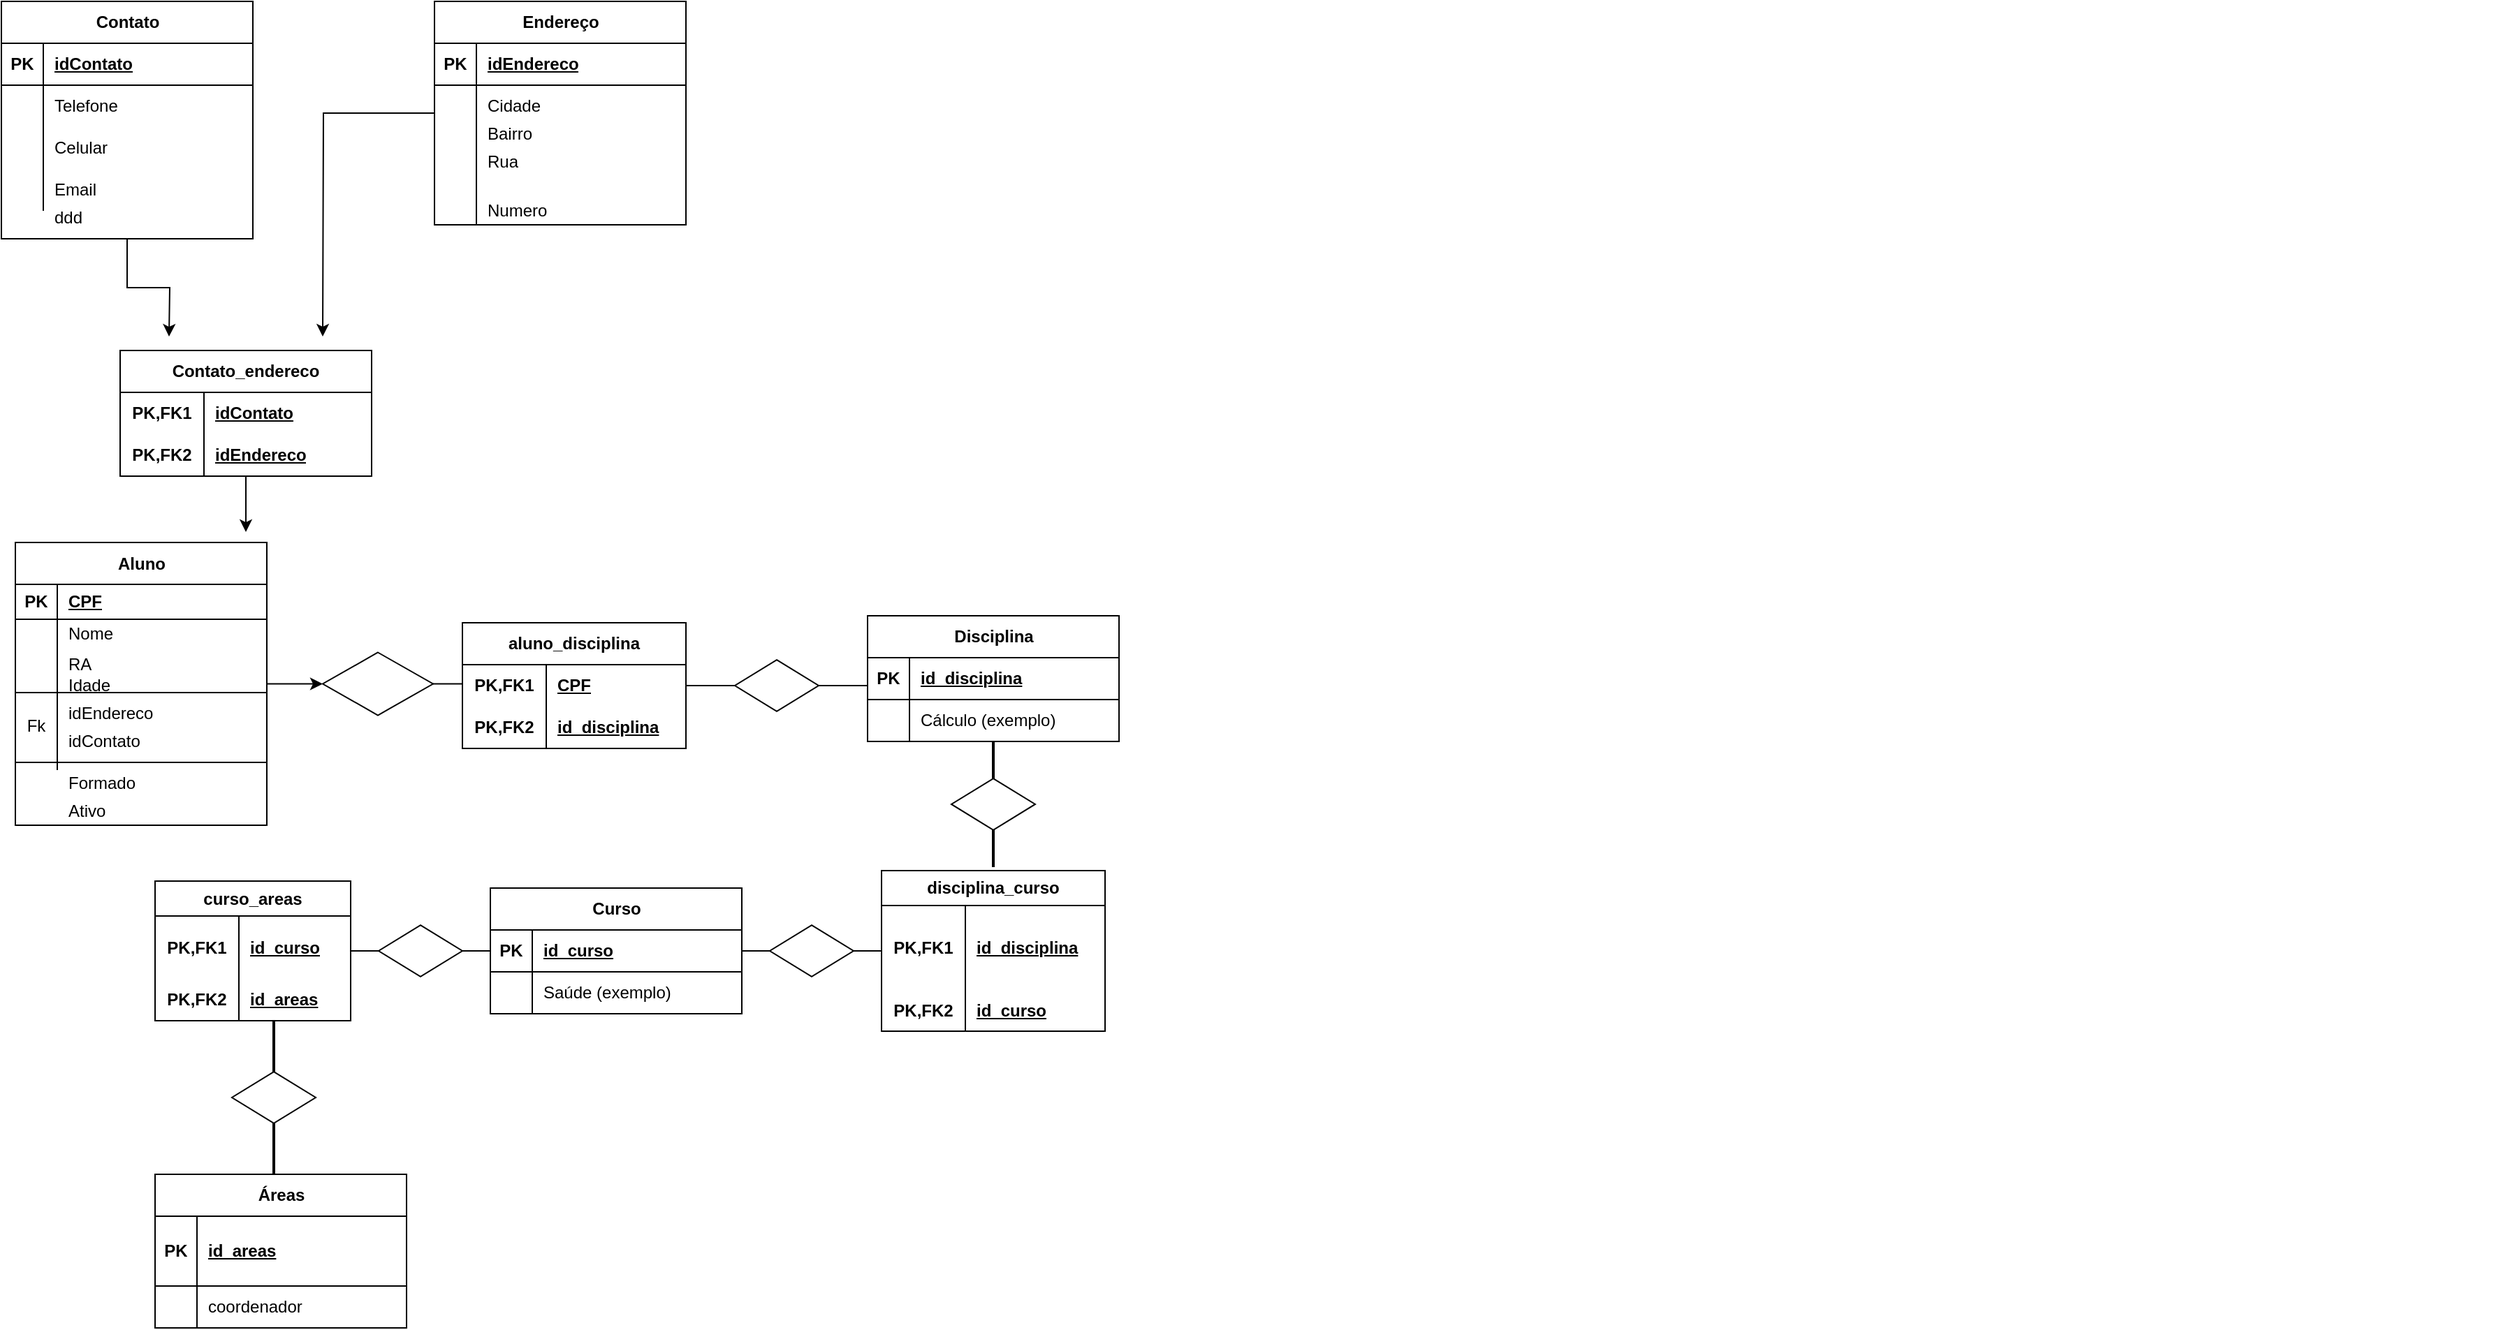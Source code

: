 <mxfile version="24.3.1" type="device">
  <diagram name="Página-1" id="4rAAkiVH3XVeIBSL3NgB">
    <mxGraphModel dx="4301" dy="1487" grid="1" gridSize="10" guides="1" tooltips="1" connect="1" arrows="1" fold="1" page="1" pageScale="1" pageWidth="827" pageHeight="1169" math="0" shadow="0">
      <root>
        <mxCell id="0" />
        <mxCell id="1" parent="0" />
        <mxCell id="Hw4sSp2jooW1pBZRXxOS-52" style="edgeStyle=orthogonalEdgeStyle;rounded=0;orthogonalLoop=1;jettySize=auto;html=1;exitX=1;exitY=0.75;exitDx=0;exitDy=0;" parent="1" source="XYd2Nea-jD4kpON2KIHt-5" edge="1">
          <mxGeometry relative="1" as="geometry">
            <mxPoint x="-1436.897" y="609.205" as="targetPoint" />
          </mxGeometry>
        </mxCell>
        <mxCell id="Hw4sSp2jooW1pBZRXxOS-54" style="edgeStyle=orthogonalEdgeStyle;rounded=0;orthogonalLoop=1;jettySize=auto;html=1;entryX=0;entryY=0.5;entryDx=0;entryDy=0;" parent="1" source="XYd2Nea-jD4kpON2KIHt-5" target="Hw4sSp2jooW1pBZRXxOS-51" edge="1">
          <mxGeometry relative="1" as="geometry" />
        </mxCell>
        <mxCell id="XYd2Nea-jD4kpON2KIHt-5" value="Aluno" style="shape=table;startSize=30;container=1;collapsible=1;childLayout=tableLayout;fixedRows=1;rowLines=0;fontStyle=1;align=center;resizeLast=1;html=1;" parent="1" vertex="1">
          <mxGeometry x="-1617" y="457.5" width="180" height="202.5" as="geometry" />
        </mxCell>
        <mxCell id="XYd2Nea-jD4kpON2KIHt-6" value="" style="shape=tableRow;horizontal=0;startSize=0;swimlaneHead=0;swimlaneBody=0;fillColor=none;collapsible=0;dropTarget=0;points=[[0,0.5],[1,0.5]];portConstraint=eastwest;top=0;left=0;right=0;bottom=1;" parent="XYd2Nea-jD4kpON2KIHt-5" vertex="1">
          <mxGeometry y="30" width="180" height="25" as="geometry" />
        </mxCell>
        <mxCell id="XYd2Nea-jD4kpON2KIHt-7" value="PK" style="shape=partialRectangle;connectable=0;fillColor=none;top=0;left=0;bottom=0;right=0;fontStyle=1;overflow=hidden;whiteSpace=wrap;html=1;" parent="XYd2Nea-jD4kpON2KIHt-6" vertex="1">
          <mxGeometry width="30" height="25" as="geometry">
            <mxRectangle width="30" height="25" as="alternateBounds" />
          </mxGeometry>
        </mxCell>
        <mxCell id="XYd2Nea-jD4kpON2KIHt-8" value="CPF" style="shape=partialRectangle;connectable=0;fillColor=none;top=0;left=0;bottom=0;right=0;align=left;spacingLeft=6;fontStyle=5;overflow=hidden;whiteSpace=wrap;html=1;" parent="XYd2Nea-jD4kpON2KIHt-6" vertex="1">
          <mxGeometry x="30" width="150" height="25" as="geometry">
            <mxRectangle width="150" height="25" as="alternateBounds" />
          </mxGeometry>
        </mxCell>
        <mxCell id="XYd2Nea-jD4kpON2KIHt-9" value="" style="shape=tableRow;horizontal=0;startSize=0;swimlaneHead=0;swimlaneBody=0;fillColor=none;collapsible=0;dropTarget=0;points=[[0,0.5],[1,0.5]];portConstraint=eastwest;top=0;left=0;right=0;bottom=0;" parent="XYd2Nea-jD4kpON2KIHt-5" vertex="1">
          <mxGeometry y="55" width="180" height="20" as="geometry" />
        </mxCell>
        <mxCell id="XYd2Nea-jD4kpON2KIHt-10" value="" style="shape=partialRectangle;connectable=0;fillColor=none;top=0;left=0;bottom=0;right=0;editable=1;overflow=hidden;whiteSpace=wrap;html=1;" parent="XYd2Nea-jD4kpON2KIHt-9" vertex="1">
          <mxGeometry width="30" height="20" as="geometry">
            <mxRectangle width="30" height="20" as="alternateBounds" />
          </mxGeometry>
        </mxCell>
        <mxCell id="XYd2Nea-jD4kpON2KIHt-11" value="Nome" style="shape=partialRectangle;connectable=0;fillColor=none;top=0;left=0;bottom=0;right=0;align=left;spacingLeft=6;overflow=hidden;whiteSpace=wrap;html=1;" parent="XYd2Nea-jD4kpON2KIHt-9" vertex="1">
          <mxGeometry x="30" width="150" height="20" as="geometry">
            <mxRectangle width="150" height="20" as="alternateBounds" />
          </mxGeometry>
        </mxCell>
        <mxCell id="XYd2Nea-jD4kpON2KIHt-12" value="" style="shape=tableRow;horizontal=0;startSize=0;swimlaneHead=0;swimlaneBody=0;fillColor=none;collapsible=0;dropTarget=0;points=[[0,0.5],[1,0.5]];portConstraint=eastwest;top=0;left=0;right=0;bottom=0;" parent="XYd2Nea-jD4kpON2KIHt-5" vertex="1">
          <mxGeometry y="75" width="180" height="25" as="geometry" />
        </mxCell>
        <mxCell id="XYd2Nea-jD4kpON2KIHt-13" value="" style="shape=partialRectangle;connectable=0;fillColor=none;top=0;left=0;bottom=0;right=0;editable=1;overflow=hidden;whiteSpace=wrap;html=1;" parent="XYd2Nea-jD4kpON2KIHt-12" vertex="1">
          <mxGeometry width="30" height="25" as="geometry">
            <mxRectangle width="30" height="25" as="alternateBounds" />
          </mxGeometry>
        </mxCell>
        <mxCell id="XYd2Nea-jD4kpON2KIHt-14" value="RA" style="shape=partialRectangle;connectable=0;fillColor=none;top=0;left=0;bottom=0;right=0;align=left;spacingLeft=6;overflow=hidden;whiteSpace=wrap;html=1;" parent="XYd2Nea-jD4kpON2KIHt-12" vertex="1">
          <mxGeometry x="30" width="150" height="25" as="geometry">
            <mxRectangle width="150" height="25" as="alternateBounds" />
          </mxGeometry>
        </mxCell>
        <mxCell id="XYd2Nea-jD4kpON2KIHt-15" value="" style="shape=tableRow;horizontal=0;startSize=0;swimlaneHead=0;swimlaneBody=0;fillColor=none;collapsible=0;dropTarget=0;points=[[0,0.5],[1,0.5]];portConstraint=eastwest;top=0;left=0;right=0;bottom=0;" parent="XYd2Nea-jD4kpON2KIHt-5" vertex="1">
          <mxGeometry y="100" width="180" height="63" as="geometry" />
        </mxCell>
        <mxCell id="XYd2Nea-jD4kpON2KIHt-16" value="Fk" style="shape=partialRectangle;connectable=0;fillColor=none;top=0;left=0;bottom=0;right=0;editable=1;overflow=hidden;whiteSpace=wrap;html=1;" parent="XYd2Nea-jD4kpON2KIHt-15" vertex="1">
          <mxGeometry width="30" height="63" as="geometry">
            <mxRectangle width="30" height="63" as="alternateBounds" />
          </mxGeometry>
        </mxCell>
        <mxCell id="XYd2Nea-jD4kpON2KIHt-17" value="" style="shape=partialRectangle;connectable=0;fillColor=none;top=0;left=0;bottom=0;right=0;align=left;spacingLeft=6;overflow=hidden;whiteSpace=wrap;html=1;" parent="XYd2Nea-jD4kpON2KIHt-15" vertex="1">
          <mxGeometry x="30" width="150" height="63" as="geometry">
            <mxRectangle width="150" height="63" as="alternateBounds" />
          </mxGeometry>
        </mxCell>
        <mxCell id="XYd2Nea-jD4kpON2KIHt-18" value="" style="shape=tableRow;horizontal=0;startSize=0;swimlaneHead=0;swimlaneBody=0;fillColor=none;collapsible=0;dropTarget=0;points=[[0,0.5],[1,0.5]];portConstraint=eastwest;top=0;left=0;right=0;bottom=0;" parent="1" vertex="1">
          <mxGeometry x="-20" y="180" width="180" height="30" as="geometry" />
        </mxCell>
        <mxCell id="XYd2Nea-jD4kpON2KIHt-21" value="idEndereco" style="shape=partialRectangle;connectable=0;fillColor=none;top=0;left=0;bottom=0;right=0;align=left;spacingLeft=6;overflow=hidden;whiteSpace=wrap;html=1;" parent="1" vertex="1">
          <mxGeometry x="-1587" y="570" width="150" height="20" as="geometry">
            <mxRectangle width="150" height="30" as="alternateBounds" />
          </mxGeometry>
        </mxCell>
        <mxCell id="XYd2Nea-jD4kpON2KIHt-20" value="Idade" style="shape=partialRectangle;connectable=0;fillColor=none;top=0;left=0;bottom=0;right=0;align=left;spacingLeft=6;overflow=hidden;whiteSpace=wrap;html=1;" parent="1" vertex="1">
          <mxGeometry x="-1587" y="550" width="150" height="20" as="geometry">
            <mxRectangle width="150" height="30" as="alternateBounds" />
          </mxGeometry>
        </mxCell>
        <mxCell id="XYd2Nea-jD4kpON2KIHt-22" value="idContato" style="shape=partialRectangle;connectable=0;fillColor=none;top=0;left=0;bottom=0;right=0;align=left;spacingLeft=6;overflow=hidden;whiteSpace=wrap;html=1;" parent="1" vertex="1">
          <mxGeometry x="-1587" y="590" width="150" height="20" as="geometry">
            <mxRectangle width="150" height="30" as="alternateBounds" />
          </mxGeometry>
        </mxCell>
        <mxCell id="XYd2Nea-jD4kpON2KIHt-19" value="" style="shape=partialRectangle;connectable=0;fillColor=none;top=0;left=0;bottom=0;right=0;editable=1;overflow=hidden;whiteSpace=wrap;html=1;" parent="1" vertex="1">
          <mxGeometry x="-20" y="185" width="30" height="30" as="geometry">
            <mxRectangle width="30" height="30" as="alternateBounds" />
          </mxGeometry>
        </mxCell>
        <mxCell id="XYd2Nea-jD4kpON2KIHt-38" value="aluno_disciplina" style="shape=table;startSize=30;container=1;collapsible=1;childLayout=tableLayout;fixedRows=1;rowLines=0;fontStyle=1;align=center;resizeLast=1;html=1;whiteSpace=wrap;" parent="1" vertex="1">
          <mxGeometry x="-1297" y="515" width="160" height="90" as="geometry" />
        </mxCell>
        <mxCell id="XYd2Nea-jD4kpON2KIHt-39" value="" style="shape=tableRow;horizontal=0;startSize=0;swimlaneHead=0;swimlaneBody=0;fillColor=none;collapsible=0;dropTarget=0;points=[[0,0.5],[1,0.5]];portConstraint=eastwest;top=0;left=0;right=0;bottom=0;html=1;" parent="XYd2Nea-jD4kpON2KIHt-38" vertex="1">
          <mxGeometry y="30" width="160" height="30" as="geometry" />
        </mxCell>
        <mxCell id="XYd2Nea-jD4kpON2KIHt-40" value="PK,FK1" style="shape=partialRectangle;connectable=0;fillColor=none;top=0;left=0;bottom=0;right=0;fontStyle=1;overflow=hidden;html=1;whiteSpace=wrap;" parent="XYd2Nea-jD4kpON2KIHt-39" vertex="1">
          <mxGeometry width="60" height="30" as="geometry">
            <mxRectangle width="60" height="30" as="alternateBounds" />
          </mxGeometry>
        </mxCell>
        <mxCell id="XYd2Nea-jD4kpON2KIHt-41" value="CPF" style="shape=partialRectangle;connectable=0;fillColor=none;top=0;left=0;bottom=0;right=0;align=left;spacingLeft=6;fontStyle=5;overflow=hidden;html=1;whiteSpace=wrap;" parent="XYd2Nea-jD4kpON2KIHt-39" vertex="1">
          <mxGeometry x="60" width="100" height="30" as="geometry">
            <mxRectangle width="100" height="30" as="alternateBounds" />
          </mxGeometry>
        </mxCell>
        <mxCell id="XYd2Nea-jD4kpON2KIHt-42" value="" style="shape=tableRow;horizontal=0;startSize=0;swimlaneHead=0;swimlaneBody=0;fillColor=none;collapsible=0;dropTarget=0;points=[[0,0.5],[1,0.5]];portConstraint=eastwest;top=0;left=0;right=0;bottom=1;html=1;" parent="XYd2Nea-jD4kpON2KIHt-38" vertex="1">
          <mxGeometry y="60" width="160" height="30" as="geometry" />
        </mxCell>
        <mxCell id="XYd2Nea-jD4kpON2KIHt-43" value="PK,FK2" style="shape=partialRectangle;connectable=0;fillColor=none;top=0;left=0;bottom=0;right=0;fontStyle=1;overflow=hidden;html=1;whiteSpace=wrap;" parent="XYd2Nea-jD4kpON2KIHt-42" vertex="1">
          <mxGeometry width="60" height="30" as="geometry">
            <mxRectangle width="60" height="30" as="alternateBounds" />
          </mxGeometry>
        </mxCell>
        <mxCell id="XYd2Nea-jD4kpON2KIHt-44" value="id_disciplina" style="shape=partialRectangle;connectable=0;fillColor=none;top=0;left=0;bottom=0;right=0;align=left;spacingLeft=6;fontStyle=5;overflow=hidden;html=1;whiteSpace=wrap;" parent="XYd2Nea-jD4kpON2KIHt-42" vertex="1">
          <mxGeometry x="60" width="100" height="30" as="geometry">
            <mxRectangle width="100" height="30" as="alternateBounds" />
          </mxGeometry>
        </mxCell>
        <mxCell id="XYd2Nea-jD4kpON2KIHt-51" value="" style="line;strokeWidth=1;rotatable=0;dashed=0;labelPosition=right;align=left;verticalAlign=middle;spacingTop=0;spacingLeft=6;points=[];portConstraint=eastwest;" parent="1" vertex="1">
          <mxGeometry x="-1377" y="553.75" width="80" height="10" as="geometry" />
        </mxCell>
        <mxCell id="XYd2Nea-jD4kpON2KIHt-52" value="" style="line;strokeWidth=1;rotatable=0;dashed=0;labelPosition=right;align=left;verticalAlign=middle;spacingTop=0;spacingLeft=6;points=[];portConstraint=eastwest;" parent="1" vertex="1">
          <mxGeometry x="-1137" y="555" width="130" height="10" as="geometry" />
        </mxCell>
        <mxCell id="XYd2Nea-jD4kpON2KIHt-53" value="Áreas" style="shape=table;startSize=30;container=1;collapsible=1;childLayout=tableLayout;fixedRows=1;rowLines=0;fontStyle=1;align=center;resizeLast=1;html=1;" parent="1" vertex="1">
          <mxGeometry x="-1517" y="910" width="180" height="110.0" as="geometry" />
        </mxCell>
        <mxCell id="XYd2Nea-jD4kpON2KIHt-54" value="" style="shape=tableRow;horizontal=0;startSize=0;swimlaneHead=0;swimlaneBody=0;fillColor=none;collapsible=0;dropTarget=0;points=[[0,0.5],[1,0.5]];portConstraint=eastwest;top=0;left=0;right=0;bottom=1;" parent="XYd2Nea-jD4kpON2KIHt-53" vertex="1">
          <mxGeometry y="30" width="180" height="50" as="geometry" />
        </mxCell>
        <mxCell id="XYd2Nea-jD4kpON2KIHt-55" value="PK" style="shape=partialRectangle;connectable=0;fillColor=none;top=0;left=0;bottom=0;right=0;fontStyle=1;overflow=hidden;whiteSpace=wrap;html=1;" parent="XYd2Nea-jD4kpON2KIHt-54" vertex="1">
          <mxGeometry width="30" height="50" as="geometry">
            <mxRectangle width="30" height="50" as="alternateBounds" />
          </mxGeometry>
        </mxCell>
        <mxCell id="XYd2Nea-jD4kpON2KIHt-56" value="id_areas" style="shape=partialRectangle;connectable=0;fillColor=none;top=0;left=0;bottom=0;right=0;align=left;spacingLeft=6;fontStyle=5;overflow=hidden;whiteSpace=wrap;html=1;" parent="XYd2Nea-jD4kpON2KIHt-54" vertex="1">
          <mxGeometry x="30" width="150" height="50" as="geometry">
            <mxRectangle width="150" height="50" as="alternateBounds" />
          </mxGeometry>
        </mxCell>
        <mxCell id="XYd2Nea-jD4kpON2KIHt-57" value="" style="shape=tableRow;horizontal=0;startSize=0;swimlaneHead=0;swimlaneBody=0;fillColor=none;collapsible=0;dropTarget=0;points=[[0,0.5],[1,0.5]];portConstraint=eastwest;top=0;left=0;right=0;bottom=0;" parent="XYd2Nea-jD4kpON2KIHt-53" vertex="1">
          <mxGeometry y="80" width="180" height="30" as="geometry" />
        </mxCell>
        <mxCell id="XYd2Nea-jD4kpON2KIHt-58" value="" style="shape=partialRectangle;connectable=0;fillColor=none;top=0;left=0;bottom=0;right=0;editable=1;overflow=hidden;whiteSpace=wrap;html=1;" parent="XYd2Nea-jD4kpON2KIHt-57" vertex="1">
          <mxGeometry width="30" height="30" as="geometry">
            <mxRectangle width="30" height="30" as="alternateBounds" />
          </mxGeometry>
        </mxCell>
        <mxCell id="XYd2Nea-jD4kpON2KIHt-59" value="coordenador&amp;nbsp;" style="shape=partialRectangle;connectable=0;fillColor=none;top=0;left=0;bottom=0;right=0;align=left;spacingLeft=6;overflow=hidden;whiteSpace=wrap;html=1;" parent="XYd2Nea-jD4kpON2KIHt-57" vertex="1">
          <mxGeometry x="30" width="150" height="30" as="geometry">
            <mxRectangle width="150" height="30" as="alternateBounds" />
          </mxGeometry>
        </mxCell>
        <mxCell id="XYd2Nea-jD4kpON2KIHt-67" value="" style="line;strokeWidth=2;direction=south;html=1;" parent="1" vertex="1">
          <mxGeometry x="-922" y="599.99" width="10" height="90" as="geometry" />
        </mxCell>
        <mxCell id="XYd2Nea-jD4kpON2KIHt-94" value="Disciplina" style="shape=table;startSize=30;container=1;collapsible=1;childLayout=tableLayout;fixedRows=1;rowLines=0;fontStyle=1;align=center;resizeLast=1;html=1;" parent="1" vertex="1">
          <mxGeometry x="-1007" y="510" width="180" height="90" as="geometry" />
        </mxCell>
        <mxCell id="XYd2Nea-jD4kpON2KIHt-95" value="" style="shape=tableRow;horizontal=0;startSize=0;swimlaneHead=0;swimlaneBody=0;fillColor=none;collapsible=0;dropTarget=0;points=[[0,0.5],[1,0.5]];portConstraint=eastwest;top=0;left=0;right=0;bottom=1;" parent="XYd2Nea-jD4kpON2KIHt-94" vertex="1">
          <mxGeometry y="30" width="180" height="30" as="geometry" />
        </mxCell>
        <mxCell id="XYd2Nea-jD4kpON2KIHt-96" value="PK" style="shape=partialRectangle;connectable=0;fillColor=none;top=0;left=0;bottom=0;right=0;fontStyle=1;overflow=hidden;whiteSpace=wrap;html=1;" parent="XYd2Nea-jD4kpON2KIHt-95" vertex="1">
          <mxGeometry width="30" height="30" as="geometry">
            <mxRectangle width="30" height="30" as="alternateBounds" />
          </mxGeometry>
        </mxCell>
        <mxCell id="XYd2Nea-jD4kpON2KIHt-97" value="id_disciplina" style="shape=partialRectangle;connectable=0;fillColor=none;top=0;left=0;bottom=0;right=0;align=left;spacingLeft=6;fontStyle=5;overflow=hidden;whiteSpace=wrap;html=1;" parent="XYd2Nea-jD4kpON2KIHt-95" vertex="1">
          <mxGeometry x="30" width="150" height="30" as="geometry">
            <mxRectangle width="150" height="30" as="alternateBounds" />
          </mxGeometry>
        </mxCell>
        <mxCell id="XYd2Nea-jD4kpON2KIHt-98" value="" style="shape=tableRow;horizontal=0;startSize=0;swimlaneHead=0;swimlaneBody=0;fillColor=none;collapsible=0;dropTarget=0;points=[[0,0.5],[1,0.5]];portConstraint=eastwest;top=0;left=0;right=0;bottom=0;" parent="XYd2Nea-jD4kpON2KIHt-94" vertex="1">
          <mxGeometry y="60" width="180" height="30" as="geometry" />
        </mxCell>
        <mxCell id="XYd2Nea-jD4kpON2KIHt-99" value="" style="shape=partialRectangle;connectable=0;fillColor=none;top=0;left=0;bottom=0;right=0;editable=1;overflow=hidden;whiteSpace=wrap;html=1;" parent="XYd2Nea-jD4kpON2KIHt-98" vertex="1">
          <mxGeometry width="30" height="30" as="geometry">
            <mxRectangle width="30" height="30" as="alternateBounds" />
          </mxGeometry>
        </mxCell>
        <mxCell id="XYd2Nea-jD4kpON2KIHt-100" value="Cálculo (exemplo)" style="shape=partialRectangle;connectable=0;fillColor=none;top=0;left=0;bottom=0;right=0;align=left;spacingLeft=6;overflow=hidden;whiteSpace=wrap;html=1;" parent="XYd2Nea-jD4kpON2KIHt-98" vertex="1">
          <mxGeometry x="30" width="150" height="30" as="geometry">
            <mxRectangle width="150" height="30" as="alternateBounds" />
          </mxGeometry>
        </mxCell>
        <mxCell id="XYd2Nea-jD4kpON2KIHt-107" value="" style="line;strokeWidth=1;rotatable=0;dashed=0;labelPosition=right;align=left;verticalAlign=middle;spacingTop=0;spacingLeft=6;points=[];portConstraint=eastwest;" parent="1" vertex="1">
          <mxGeometry x="-1097" y="745" width="100" height="10" as="geometry" />
        </mxCell>
        <mxCell id="XYd2Nea-jD4kpON2KIHt-108" value="Curso" style="shape=table;startSize=30;container=1;collapsible=1;childLayout=tableLayout;fixedRows=1;rowLines=0;fontStyle=1;align=center;resizeLast=1;html=1;" parent="1" vertex="1">
          <mxGeometry x="-1277" y="705" width="180" height="90" as="geometry" />
        </mxCell>
        <mxCell id="XYd2Nea-jD4kpON2KIHt-109" value="" style="shape=tableRow;horizontal=0;startSize=0;swimlaneHead=0;swimlaneBody=0;fillColor=none;collapsible=0;dropTarget=0;points=[[0,0.5],[1,0.5]];portConstraint=eastwest;top=0;left=0;right=0;bottom=1;" parent="XYd2Nea-jD4kpON2KIHt-108" vertex="1">
          <mxGeometry y="30" width="180" height="30" as="geometry" />
        </mxCell>
        <mxCell id="XYd2Nea-jD4kpON2KIHt-110" value="PK" style="shape=partialRectangle;connectable=0;fillColor=none;top=0;left=0;bottom=0;right=0;fontStyle=1;overflow=hidden;whiteSpace=wrap;html=1;" parent="XYd2Nea-jD4kpON2KIHt-109" vertex="1">
          <mxGeometry width="30" height="30" as="geometry">
            <mxRectangle width="30" height="30" as="alternateBounds" />
          </mxGeometry>
        </mxCell>
        <mxCell id="XYd2Nea-jD4kpON2KIHt-111" value="id_curso" style="shape=partialRectangle;connectable=0;fillColor=none;top=0;left=0;bottom=0;right=0;align=left;spacingLeft=6;fontStyle=5;overflow=hidden;whiteSpace=wrap;html=1;" parent="XYd2Nea-jD4kpON2KIHt-109" vertex="1">
          <mxGeometry x="30" width="150" height="30" as="geometry">
            <mxRectangle width="150" height="30" as="alternateBounds" />
          </mxGeometry>
        </mxCell>
        <mxCell id="XYd2Nea-jD4kpON2KIHt-112" value="" style="shape=tableRow;horizontal=0;startSize=0;swimlaneHead=0;swimlaneBody=0;fillColor=none;collapsible=0;dropTarget=0;points=[[0,0.5],[1,0.5]];portConstraint=eastwest;top=0;left=0;right=0;bottom=0;" parent="XYd2Nea-jD4kpON2KIHt-108" vertex="1">
          <mxGeometry y="60" width="180" height="30" as="geometry" />
        </mxCell>
        <mxCell id="XYd2Nea-jD4kpON2KIHt-113" value="" style="shape=partialRectangle;connectable=0;fillColor=none;top=0;left=0;bottom=0;right=0;editable=1;overflow=hidden;whiteSpace=wrap;html=1;" parent="XYd2Nea-jD4kpON2KIHt-112" vertex="1">
          <mxGeometry width="30" height="30" as="geometry">
            <mxRectangle width="30" height="30" as="alternateBounds" />
          </mxGeometry>
        </mxCell>
        <mxCell id="XYd2Nea-jD4kpON2KIHt-114" value="Saúde (exemplo)" style="shape=partialRectangle;connectable=0;fillColor=none;top=0;left=0;bottom=0;right=0;align=left;spacingLeft=6;overflow=hidden;whiteSpace=wrap;html=1;" parent="XYd2Nea-jD4kpON2KIHt-112" vertex="1">
          <mxGeometry x="30" width="150" height="30" as="geometry">
            <mxRectangle width="150" height="30" as="alternateBounds" />
          </mxGeometry>
        </mxCell>
        <mxCell id="XYd2Nea-jD4kpON2KIHt-121" value="disciplina_curso" style="shape=table;startSize=25;container=1;collapsible=1;childLayout=tableLayout;fixedRows=1;rowLines=0;fontStyle=1;align=center;resizeLast=1;html=1;whiteSpace=wrap;" parent="1" vertex="1">
          <mxGeometry x="-997" y="692.5" width="160" height="115" as="geometry" />
        </mxCell>
        <mxCell id="XYd2Nea-jD4kpON2KIHt-122" value="" style="shape=tableRow;horizontal=0;startSize=0;swimlaneHead=0;swimlaneBody=0;fillColor=none;collapsible=0;dropTarget=0;points=[[0,0.5],[1,0.5]];portConstraint=eastwest;top=0;left=0;right=0;bottom=0;html=1;" parent="XYd2Nea-jD4kpON2KIHt-121" vertex="1">
          <mxGeometry y="25" width="160" height="60" as="geometry" />
        </mxCell>
        <mxCell id="XYd2Nea-jD4kpON2KIHt-123" value="PK,FK1" style="shape=partialRectangle;connectable=0;fillColor=none;top=0;left=0;bottom=0;right=0;fontStyle=1;overflow=hidden;html=1;whiteSpace=wrap;" parent="XYd2Nea-jD4kpON2KIHt-122" vertex="1">
          <mxGeometry width="60" height="60" as="geometry">
            <mxRectangle width="60" height="60" as="alternateBounds" />
          </mxGeometry>
        </mxCell>
        <mxCell id="XYd2Nea-jD4kpON2KIHt-124" value="id_disciplina" style="shape=partialRectangle;connectable=0;fillColor=none;top=0;left=0;bottom=0;right=0;align=left;spacingLeft=6;fontStyle=5;overflow=hidden;html=1;whiteSpace=wrap;" parent="XYd2Nea-jD4kpON2KIHt-122" vertex="1">
          <mxGeometry x="60" width="100" height="60" as="geometry">
            <mxRectangle width="100" height="60" as="alternateBounds" />
          </mxGeometry>
        </mxCell>
        <mxCell id="XYd2Nea-jD4kpON2KIHt-125" value="" style="shape=tableRow;horizontal=0;startSize=0;swimlaneHead=0;swimlaneBody=0;fillColor=none;collapsible=0;dropTarget=0;points=[[0,0.5],[1,0.5]];portConstraint=eastwest;top=0;left=0;right=0;bottom=1;html=1;" parent="XYd2Nea-jD4kpON2KIHt-121" vertex="1">
          <mxGeometry y="85" width="160" height="30" as="geometry" />
        </mxCell>
        <mxCell id="XYd2Nea-jD4kpON2KIHt-126" value="PK,FK2" style="shape=partialRectangle;connectable=0;fillColor=none;top=0;left=0;bottom=0;right=0;fontStyle=1;overflow=hidden;html=1;whiteSpace=wrap;" parent="XYd2Nea-jD4kpON2KIHt-125" vertex="1">
          <mxGeometry width="60" height="30" as="geometry">
            <mxRectangle width="60" height="30" as="alternateBounds" />
          </mxGeometry>
        </mxCell>
        <mxCell id="XYd2Nea-jD4kpON2KIHt-127" value="id_curso" style="shape=partialRectangle;connectable=0;fillColor=none;top=0;left=0;bottom=0;right=0;align=left;spacingLeft=6;fontStyle=5;overflow=hidden;html=1;whiteSpace=wrap;" parent="XYd2Nea-jD4kpON2KIHt-125" vertex="1">
          <mxGeometry x="60" width="100" height="30" as="geometry">
            <mxRectangle width="100" height="30" as="alternateBounds" />
          </mxGeometry>
        </mxCell>
        <mxCell id="XYd2Nea-jD4kpON2KIHt-128" value="curso_areas" style="shape=table;startSize=25;container=1;collapsible=1;childLayout=tableLayout;fixedRows=1;rowLines=0;fontStyle=1;align=center;resizeLast=1;html=1;whiteSpace=wrap;" parent="1" vertex="1">
          <mxGeometry x="-1517" y="700" width="140" height="100" as="geometry" />
        </mxCell>
        <mxCell id="XYd2Nea-jD4kpON2KIHt-129" value="" style="shape=tableRow;horizontal=0;startSize=0;swimlaneHead=0;swimlaneBody=0;fillColor=none;collapsible=0;dropTarget=0;points=[[0,0.5],[1,0.5]];portConstraint=eastwest;top=0;left=0;right=0;bottom=0;html=1;" parent="XYd2Nea-jD4kpON2KIHt-128" vertex="1">
          <mxGeometry y="25" width="140" height="45" as="geometry" />
        </mxCell>
        <mxCell id="XYd2Nea-jD4kpON2KIHt-130" value="PK,FK1" style="shape=partialRectangle;connectable=0;fillColor=none;top=0;left=0;bottom=0;right=0;fontStyle=1;overflow=hidden;html=1;whiteSpace=wrap;" parent="XYd2Nea-jD4kpON2KIHt-129" vertex="1">
          <mxGeometry width="60" height="45" as="geometry">
            <mxRectangle width="60" height="45" as="alternateBounds" />
          </mxGeometry>
        </mxCell>
        <mxCell id="XYd2Nea-jD4kpON2KIHt-131" value="id_curso" style="shape=partialRectangle;connectable=0;fillColor=none;top=0;left=0;bottom=0;right=0;align=left;spacingLeft=6;fontStyle=5;overflow=hidden;html=1;whiteSpace=wrap;" parent="XYd2Nea-jD4kpON2KIHt-129" vertex="1">
          <mxGeometry x="60" width="80" height="45" as="geometry">
            <mxRectangle width="80" height="45" as="alternateBounds" />
          </mxGeometry>
        </mxCell>
        <mxCell id="XYd2Nea-jD4kpON2KIHt-132" value="" style="shape=tableRow;horizontal=0;startSize=0;swimlaneHead=0;swimlaneBody=0;fillColor=none;collapsible=0;dropTarget=0;points=[[0,0.5],[1,0.5]];portConstraint=eastwest;top=0;left=0;right=0;bottom=1;html=1;" parent="XYd2Nea-jD4kpON2KIHt-128" vertex="1">
          <mxGeometry y="70" width="140" height="30" as="geometry" />
        </mxCell>
        <mxCell id="XYd2Nea-jD4kpON2KIHt-133" value="PK,FK2" style="shape=partialRectangle;connectable=0;fillColor=none;top=0;left=0;bottom=0;right=0;fontStyle=1;overflow=hidden;html=1;whiteSpace=wrap;" parent="XYd2Nea-jD4kpON2KIHt-132" vertex="1">
          <mxGeometry width="60" height="30" as="geometry">
            <mxRectangle width="60" height="30" as="alternateBounds" />
          </mxGeometry>
        </mxCell>
        <mxCell id="XYd2Nea-jD4kpON2KIHt-134" value="id_areas" style="shape=partialRectangle;connectable=0;fillColor=none;top=0;left=0;bottom=0;right=0;align=left;spacingLeft=6;fontStyle=5;overflow=hidden;html=1;whiteSpace=wrap;" parent="XYd2Nea-jD4kpON2KIHt-132" vertex="1">
          <mxGeometry x="60" width="80" height="30" as="geometry">
            <mxRectangle width="80" height="30" as="alternateBounds" />
          </mxGeometry>
        </mxCell>
        <mxCell id="XYd2Nea-jD4kpON2KIHt-135" value="" style="line;strokeWidth=1;rotatable=0;dashed=0;labelPosition=right;align=left;verticalAlign=middle;spacingTop=0;spacingLeft=6;points=[];portConstraint=eastwest;" parent="1" vertex="1">
          <mxGeometry x="-1377" y="745" width="100" height="10" as="geometry" />
        </mxCell>
        <mxCell id="XYd2Nea-jD4kpON2KIHt-136" value="" style="line;strokeWidth=2;direction=south;html=1;" parent="1" vertex="1">
          <mxGeometry x="-1437" y="800" width="10" height="110" as="geometry" />
        </mxCell>
        <mxCell id="Hw4sSp2jooW1pBZRXxOS-42" style="edgeStyle=orthogonalEdgeStyle;rounded=0;orthogonalLoop=1;jettySize=auto;html=1;" parent="1" source="Hw4sSp2jooW1pBZRXxOS-1" edge="1">
          <mxGeometry relative="1" as="geometry">
            <mxPoint x="-1507" y="310" as="targetPoint" />
          </mxGeometry>
        </mxCell>
        <mxCell id="Hw4sSp2jooW1pBZRXxOS-1" value="Contato" style="shape=table;startSize=30;container=1;collapsible=1;childLayout=tableLayout;fixedRows=1;rowLines=0;fontStyle=1;align=center;resizeLast=1;html=1;" parent="1" vertex="1">
          <mxGeometry x="-1627" y="70" width="180" height="170" as="geometry" />
        </mxCell>
        <mxCell id="Hw4sSp2jooW1pBZRXxOS-2" value="" style="shape=tableRow;horizontal=0;startSize=0;swimlaneHead=0;swimlaneBody=0;fillColor=none;collapsible=0;dropTarget=0;points=[[0,0.5],[1,0.5]];portConstraint=eastwest;top=0;left=0;right=0;bottom=1;" parent="Hw4sSp2jooW1pBZRXxOS-1" vertex="1">
          <mxGeometry y="30" width="180" height="30" as="geometry" />
        </mxCell>
        <mxCell id="Hw4sSp2jooW1pBZRXxOS-3" value="PK" style="shape=partialRectangle;connectable=0;fillColor=none;top=0;left=0;bottom=0;right=0;fontStyle=1;overflow=hidden;whiteSpace=wrap;html=1;" parent="Hw4sSp2jooW1pBZRXxOS-2" vertex="1">
          <mxGeometry width="30" height="30" as="geometry">
            <mxRectangle width="30" height="30" as="alternateBounds" />
          </mxGeometry>
        </mxCell>
        <mxCell id="Hw4sSp2jooW1pBZRXxOS-4" value="idContato" style="shape=partialRectangle;connectable=0;fillColor=none;top=0;left=0;bottom=0;right=0;align=left;spacingLeft=6;fontStyle=5;overflow=hidden;whiteSpace=wrap;html=1;" parent="Hw4sSp2jooW1pBZRXxOS-2" vertex="1">
          <mxGeometry x="30" width="150" height="30" as="geometry">
            <mxRectangle width="150" height="30" as="alternateBounds" />
          </mxGeometry>
        </mxCell>
        <mxCell id="Hw4sSp2jooW1pBZRXxOS-5" value="" style="shape=tableRow;horizontal=0;startSize=0;swimlaneHead=0;swimlaneBody=0;fillColor=none;collapsible=0;dropTarget=0;points=[[0,0.5],[1,0.5]];portConstraint=eastwest;top=0;left=0;right=0;bottom=0;" parent="Hw4sSp2jooW1pBZRXxOS-1" vertex="1">
          <mxGeometry y="60" width="180" height="30" as="geometry" />
        </mxCell>
        <mxCell id="Hw4sSp2jooW1pBZRXxOS-6" value="" style="shape=partialRectangle;connectable=0;fillColor=none;top=0;left=0;bottom=0;right=0;editable=1;overflow=hidden;whiteSpace=wrap;html=1;" parent="Hw4sSp2jooW1pBZRXxOS-5" vertex="1">
          <mxGeometry width="30" height="30" as="geometry">
            <mxRectangle width="30" height="30" as="alternateBounds" />
          </mxGeometry>
        </mxCell>
        <mxCell id="Hw4sSp2jooW1pBZRXxOS-7" value="Telefone" style="shape=partialRectangle;connectable=0;fillColor=none;top=0;left=0;bottom=0;right=0;align=left;spacingLeft=6;overflow=hidden;whiteSpace=wrap;html=1;" parent="Hw4sSp2jooW1pBZRXxOS-5" vertex="1">
          <mxGeometry x="30" width="150" height="30" as="geometry">
            <mxRectangle width="150" height="30" as="alternateBounds" />
          </mxGeometry>
        </mxCell>
        <mxCell id="Hw4sSp2jooW1pBZRXxOS-8" value="" style="shape=tableRow;horizontal=0;startSize=0;swimlaneHead=0;swimlaneBody=0;fillColor=none;collapsible=0;dropTarget=0;points=[[0,0.5],[1,0.5]];portConstraint=eastwest;top=0;left=0;right=0;bottom=0;" parent="Hw4sSp2jooW1pBZRXxOS-1" vertex="1">
          <mxGeometry y="90" width="180" height="30" as="geometry" />
        </mxCell>
        <mxCell id="Hw4sSp2jooW1pBZRXxOS-9" value="" style="shape=partialRectangle;connectable=0;fillColor=none;top=0;left=0;bottom=0;right=0;editable=1;overflow=hidden;whiteSpace=wrap;html=1;" parent="Hw4sSp2jooW1pBZRXxOS-8" vertex="1">
          <mxGeometry width="30" height="30" as="geometry">
            <mxRectangle width="30" height="30" as="alternateBounds" />
          </mxGeometry>
        </mxCell>
        <mxCell id="Hw4sSp2jooW1pBZRXxOS-10" value="Celular" style="shape=partialRectangle;connectable=0;fillColor=none;top=0;left=0;bottom=0;right=0;align=left;spacingLeft=6;overflow=hidden;whiteSpace=wrap;html=1;" parent="Hw4sSp2jooW1pBZRXxOS-8" vertex="1">
          <mxGeometry x="30" width="150" height="30" as="geometry">
            <mxRectangle width="150" height="30" as="alternateBounds" />
          </mxGeometry>
        </mxCell>
        <mxCell id="Hw4sSp2jooW1pBZRXxOS-11" value="" style="shape=tableRow;horizontal=0;startSize=0;swimlaneHead=0;swimlaneBody=0;fillColor=none;collapsible=0;dropTarget=0;points=[[0,0.5],[1,0.5]];portConstraint=eastwest;top=0;left=0;right=0;bottom=0;" parent="Hw4sSp2jooW1pBZRXxOS-1" vertex="1">
          <mxGeometry y="120" width="180" height="30" as="geometry" />
        </mxCell>
        <mxCell id="Hw4sSp2jooW1pBZRXxOS-12" value="" style="shape=partialRectangle;connectable=0;fillColor=none;top=0;left=0;bottom=0;right=0;editable=1;overflow=hidden;whiteSpace=wrap;html=1;" parent="Hw4sSp2jooW1pBZRXxOS-11" vertex="1">
          <mxGeometry width="30" height="30" as="geometry">
            <mxRectangle width="30" height="30" as="alternateBounds" />
          </mxGeometry>
        </mxCell>
        <mxCell id="Hw4sSp2jooW1pBZRXxOS-13" value="Email" style="shape=partialRectangle;connectable=0;fillColor=none;top=0;left=0;bottom=0;right=0;align=left;spacingLeft=6;overflow=hidden;whiteSpace=wrap;html=1;" parent="Hw4sSp2jooW1pBZRXxOS-11" vertex="1">
          <mxGeometry x="30" width="150" height="30" as="geometry">
            <mxRectangle width="150" height="30" as="alternateBounds" />
          </mxGeometry>
        </mxCell>
        <mxCell id="Hw4sSp2jooW1pBZRXxOS-43" style="edgeStyle=orthogonalEdgeStyle;rounded=0;orthogonalLoop=1;jettySize=auto;html=1;" parent="1" source="Hw4sSp2jooW1pBZRXxOS-15" edge="1">
          <mxGeometry relative="1" as="geometry">
            <mxPoint x="-1397" y="310" as="targetPoint" />
          </mxGeometry>
        </mxCell>
        <mxCell id="Hw4sSp2jooW1pBZRXxOS-15" value="Endereço" style="shape=table;startSize=30;container=1;collapsible=1;childLayout=tableLayout;fixedRows=1;rowLines=0;fontStyle=1;align=center;resizeLast=1;html=1;" parent="1" vertex="1">
          <mxGeometry x="-1317" y="70" width="180" height="160" as="geometry" />
        </mxCell>
        <mxCell id="Hw4sSp2jooW1pBZRXxOS-16" value="" style="shape=tableRow;horizontal=0;startSize=0;swimlaneHead=0;swimlaneBody=0;fillColor=none;collapsible=0;dropTarget=0;points=[[0,0.5],[1,0.5]];portConstraint=eastwest;top=0;left=0;right=0;bottom=1;" parent="Hw4sSp2jooW1pBZRXxOS-15" vertex="1">
          <mxGeometry y="30" width="180" height="30" as="geometry" />
        </mxCell>
        <mxCell id="Hw4sSp2jooW1pBZRXxOS-17" value="PK" style="shape=partialRectangle;connectable=0;fillColor=none;top=0;left=0;bottom=0;right=0;fontStyle=1;overflow=hidden;whiteSpace=wrap;html=1;" parent="Hw4sSp2jooW1pBZRXxOS-16" vertex="1">
          <mxGeometry width="30" height="30" as="geometry">
            <mxRectangle width="30" height="30" as="alternateBounds" />
          </mxGeometry>
        </mxCell>
        <mxCell id="Hw4sSp2jooW1pBZRXxOS-18" value="idEndereco" style="shape=partialRectangle;connectable=0;fillColor=none;top=0;left=0;bottom=0;right=0;align=left;spacingLeft=6;fontStyle=5;overflow=hidden;whiteSpace=wrap;html=1;" parent="Hw4sSp2jooW1pBZRXxOS-16" vertex="1">
          <mxGeometry x="30" width="150" height="30" as="geometry">
            <mxRectangle width="150" height="30" as="alternateBounds" />
          </mxGeometry>
        </mxCell>
        <mxCell id="Hw4sSp2jooW1pBZRXxOS-19" value="" style="shape=tableRow;horizontal=0;startSize=0;swimlaneHead=0;swimlaneBody=0;fillColor=none;collapsible=0;dropTarget=0;points=[[0,0.5],[1,0.5]];portConstraint=eastwest;top=0;left=0;right=0;bottom=0;" parent="Hw4sSp2jooW1pBZRXxOS-15" vertex="1">
          <mxGeometry y="60" width="180" height="30" as="geometry" />
        </mxCell>
        <mxCell id="Hw4sSp2jooW1pBZRXxOS-20" value="" style="shape=partialRectangle;connectable=0;fillColor=none;top=0;left=0;bottom=0;right=0;editable=1;overflow=hidden;whiteSpace=wrap;html=1;" parent="Hw4sSp2jooW1pBZRXxOS-19" vertex="1">
          <mxGeometry width="30" height="30" as="geometry">
            <mxRectangle width="30" height="30" as="alternateBounds" />
          </mxGeometry>
        </mxCell>
        <mxCell id="Hw4sSp2jooW1pBZRXxOS-21" value="Cidade" style="shape=partialRectangle;connectable=0;fillColor=none;top=0;left=0;bottom=0;right=0;align=left;spacingLeft=6;overflow=hidden;whiteSpace=wrap;html=1;" parent="Hw4sSp2jooW1pBZRXxOS-19" vertex="1">
          <mxGeometry x="30" width="150" height="30" as="geometry">
            <mxRectangle width="150" height="30" as="alternateBounds" />
          </mxGeometry>
        </mxCell>
        <mxCell id="Hw4sSp2jooW1pBZRXxOS-22" value="" style="shape=tableRow;horizontal=0;startSize=0;swimlaneHead=0;swimlaneBody=0;fillColor=none;collapsible=0;dropTarget=0;points=[[0,0.5],[1,0.5]];portConstraint=eastwest;top=0;left=0;right=0;bottom=0;" parent="Hw4sSp2jooW1pBZRXxOS-15" vertex="1">
          <mxGeometry y="90" width="180" height="50" as="geometry" />
        </mxCell>
        <mxCell id="Hw4sSp2jooW1pBZRXxOS-23" value="" style="shape=partialRectangle;connectable=0;fillColor=none;top=0;left=0;bottom=0;right=0;editable=1;overflow=hidden;whiteSpace=wrap;html=1;" parent="Hw4sSp2jooW1pBZRXxOS-22" vertex="1">
          <mxGeometry width="30" height="50" as="geometry">
            <mxRectangle width="30" height="50" as="alternateBounds" />
          </mxGeometry>
        </mxCell>
        <mxCell id="Hw4sSp2jooW1pBZRXxOS-24" value="Rua" style="shape=partialRectangle;connectable=0;fillColor=none;top=0;left=0;bottom=0;right=0;align=left;spacingLeft=6;overflow=hidden;whiteSpace=wrap;html=1;" parent="Hw4sSp2jooW1pBZRXxOS-22" vertex="1">
          <mxGeometry x="30" width="150" height="50" as="geometry">
            <mxRectangle width="150" height="50" as="alternateBounds" />
          </mxGeometry>
        </mxCell>
        <mxCell id="Hw4sSp2jooW1pBZRXxOS-25" value="" style="shape=tableRow;horizontal=0;startSize=0;swimlaneHead=0;swimlaneBody=0;fillColor=none;collapsible=0;dropTarget=0;points=[[0,0.5],[1,0.5]];portConstraint=eastwest;top=0;left=0;right=0;bottom=0;" parent="Hw4sSp2jooW1pBZRXxOS-15" vertex="1">
          <mxGeometry y="140" width="180" height="20" as="geometry" />
        </mxCell>
        <mxCell id="Hw4sSp2jooW1pBZRXxOS-26" value="" style="shape=partialRectangle;connectable=0;fillColor=none;top=0;left=0;bottom=0;right=0;editable=1;overflow=hidden;whiteSpace=wrap;html=1;" parent="Hw4sSp2jooW1pBZRXxOS-25" vertex="1">
          <mxGeometry width="30" height="20" as="geometry">
            <mxRectangle width="30" height="20" as="alternateBounds" />
          </mxGeometry>
        </mxCell>
        <mxCell id="Hw4sSp2jooW1pBZRXxOS-27" value="Numero" style="shape=partialRectangle;connectable=0;fillColor=none;top=0;left=0;bottom=0;right=0;align=left;spacingLeft=6;overflow=hidden;whiteSpace=wrap;html=1;" parent="Hw4sSp2jooW1pBZRXxOS-25" vertex="1">
          <mxGeometry x="30" width="150" height="20" as="geometry">
            <mxRectangle width="150" height="20" as="alternateBounds" />
          </mxGeometry>
        </mxCell>
        <mxCell id="Hw4sSp2jooW1pBZRXxOS-44" style="edgeStyle=orthogonalEdgeStyle;rounded=0;orthogonalLoop=1;jettySize=auto;html=1;" parent="1" source="Hw4sSp2jooW1pBZRXxOS-28" edge="1">
          <mxGeometry relative="1" as="geometry">
            <mxPoint x="-1452" y="450" as="targetPoint" />
          </mxGeometry>
        </mxCell>
        <mxCell id="Hw4sSp2jooW1pBZRXxOS-28" value="Contato_endereco" style="shape=table;startSize=30;container=1;collapsible=1;childLayout=tableLayout;fixedRows=1;rowLines=0;fontStyle=1;align=center;resizeLast=1;html=1;whiteSpace=wrap;" parent="1" vertex="1">
          <mxGeometry x="-1542" y="320" width="180" height="90" as="geometry" />
        </mxCell>
        <mxCell id="Hw4sSp2jooW1pBZRXxOS-29" value="" style="shape=tableRow;horizontal=0;startSize=0;swimlaneHead=0;swimlaneBody=0;fillColor=none;collapsible=0;dropTarget=0;points=[[0,0.5],[1,0.5]];portConstraint=eastwest;top=0;left=0;right=0;bottom=0;html=1;" parent="Hw4sSp2jooW1pBZRXxOS-28" vertex="1">
          <mxGeometry y="30" width="180" height="30" as="geometry" />
        </mxCell>
        <mxCell id="Hw4sSp2jooW1pBZRXxOS-30" value="PK,FK1" style="shape=partialRectangle;connectable=0;fillColor=none;top=0;left=0;bottom=0;right=0;fontStyle=1;overflow=hidden;html=1;whiteSpace=wrap;" parent="Hw4sSp2jooW1pBZRXxOS-29" vertex="1">
          <mxGeometry width="60" height="30" as="geometry">
            <mxRectangle width="60" height="30" as="alternateBounds" />
          </mxGeometry>
        </mxCell>
        <mxCell id="Hw4sSp2jooW1pBZRXxOS-31" value="idContato" style="shape=partialRectangle;connectable=0;fillColor=none;top=0;left=0;bottom=0;right=0;align=left;spacingLeft=6;fontStyle=5;overflow=hidden;html=1;whiteSpace=wrap;" parent="Hw4sSp2jooW1pBZRXxOS-29" vertex="1">
          <mxGeometry x="60" width="120" height="30" as="geometry">
            <mxRectangle width="120" height="30" as="alternateBounds" />
          </mxGeometry>
        </mxCell>
        <mxCell id="Hw4sSp2jooW1pBZRXxOS-32" value="" style="shape=tableRow;horizontal=0;startSize=0;swimlaneHead=0;swimlaneBody=0;fillColor=none;collapsible=0;dropTarget=0;points=[[0,0.5],[1,0.5]];portConstraint=eastwest;top=0;left=0;right=0;bottom=1;html=1;" parent="Hw4sSp2jooW1pBZRXxOS-28" vertex="1">
          <mxGeometry y="60" width="180" height="30" as="geometry" />
        </mxCell>
        <mxCell id="Hw4sSp2jooW1pBZRXxOS-33" value="PK,FK2" style="shape=partialRectangle;connectable=0;fillColor=none;top=0;left=0;bottom=0;right=0;fontStyle=1;overflow=hidden;html=1;whiteSpace=wrap;" parent="Hw4sSp2jooW1pBZRXxOS-32" vertex="1">
          <mxGeometry width="60" height="30" as="geometry">
            <mxRectangle width="60" height="30" as="alternateBounds" />
          </mxGeometry>
        </mxCell>
        <mxCell id="Hw4sSp2jooW1pBZRXxOS-34" value="idEndereco" style="shape=partialRectangle;connectable=0;fillColor=none;top=0;left=0;bottom=0;right=0;align=left;spacingLeft=6;fontStyle=5;overflow=hidden;html=1;whiteSpace=wrap;" parent="Hw4sSp2jooW1pBZRXxOS-32" vertex="1">
          <mxGeometry x="60" width="120" height="30" as="geometry">
            <mxRectangle width="120" height="30" as="alternateBounds" />
          </mxGeometry>
        </mxCell>
        <mxCell id="Hw4sSp2jooW1pBZRXxOS-46" value="" style="line;strokeWidth=1;rotatable=0;dashed=0;labelPosition=right;align=left;verticalAlign=middle;spacingTop=0;spacingLeft=6;points=[];portConstraint=eastwest;" parent="1" vertex="1">
          <mxGeometry x="-1617" y="560" width="180" height="10" as="geometry" />
        </mxCell>
        <mxCell id="Hw4sSp2jooW1pBZRXxOS-47" value="" style="line;strokeWidth=1;rotatable=0;dashed=0;labelPosition=right;align=left;verticalAlign=middle;spacingTop=0;spacingLeft=6;points=[];portConstraint=eastwest;" parent="1" vertex="1">
          <mxGeometry x="-1617" y="610" width="180" height="10" as="geometry" />
        </mxCell>
        <mxCell id="Hw4sSp2jooW1pBZRXxOS-48" value="Formado" style="shape=partialRectangle;connectable=0;fillColor=none;top=0;left=0;bottom=0;right=0;align=left;spacingLeft=6;overflow=hidden;whiteSpace=wrap;html=1;" parent="1" vertex="1">
          <mxGeometry x="-1587" y="620" width="150" height="20" as="geometry">
            <mxRectangle width="150" height="20" as="alternateBounds" />
          </mxGeometry>
        </mxCell>
        <mxCell id="Hw4sSp2jooW1pBZRXxOS-50" value="Ativo" style="shape=partialRectangle;connectable=0;fillColor=none;top=0;left=0;bottom=0;right=0;align=left;spacingLeft=6;overflow=hidden;whiteSpace=wrap;html=1;" parent="1" vertex="1">
          <mxGeometry x="-1587" y="640" width="150" height="20" as="geometry">
            <mxRectangle width="150" height="20" as="alternateBounds" />
          </mxGeometry>
        </mxCell>
        <mxCell id="Hw4sSp2jooW1pBZRXxOS-53" style="edgeStyle=orthogonalEdgeStyle;rounded=0;orthogonalLoop=1;jettySize=auto;html=1;exitX=0;exitY=0.5;exitDx=0;exitDy=0;" parent="1" source="Hw4sSp2jooW1pBZRXxOS-51" edge="1">
          <mxGeometry relative="1" as="geometry">
            <mxPoint x="-1397.111" y="558.444" as="targetPoint" />
          </mxGeometry>
        </mxCell>
        <mxCell id="Hw4sSp2jooW1pBZRXxOS-51" value="" style="shape=rhombus;perimeter=rhombusPerimeter;whiteSpace=wrap;html=1;align=center;" parent="1" vertex="1">
          <mxGeometry x="-1397" y="536.25" width="79" height="45" as="geometry" />
        </mxCell>
        <mxCell id="Hw4sSp2jooW1pBZRXxOS-55" value="" style="shape=rhombus;perimeter=rhombusPerimeter;whiteSpace=wrap;html=1;align=center;" parent="1" vertex="1">
          <mxGeometry x="-1102" y="541.57" width="60" height="36.87" as="geometry" />
        </mxCell>
        <mxCell id="Hw4sSp2jooW1pBZRXxOS-56" value="" style="shape=rhombus;perimeter=rhombusPerimeter;whiteSpace=wrap;html=1;align=center;" parent="1" vertex="1">
          <mxGeometry x="-947" y="626.55" width="60" height="36.87" as="geometry" />
        </mxCell>
        <mxCell id="Hw4sSp2jooW1pBZRXxOS-57" value="" style="shape=rhombus;perimeter=rhombusPerimeter;whiteSpace=wrap;html=1;align=center;" parent="1" vertex="1">
          <mxGeometry x="-1077" y="731.56" width="60" height="36.87" as="geometry" />
        </mxCell>
        <mxCell id="Hw4sSp2jooW1pBZRXxOS-58" value="" style="shape=rhombus;perimeter=rhombusPerimeter;whiteSpace=wrap;html=1;align=center;" parent="1" vertex="1">
          <mxGeometry x="-1357" y="731.56" width="60" height="36.87" as="geometry" />
        </mxCell>
        <mxCell id="Hw4sSp2jooW1pBZRXxOS-59" value="" style="shape=rhombus;perimeter=rhombusPerimeter;whiteSpace=wrap;html=1;align=center;" parent="1" vertex="1">
          <mxGeometry x="-1462" y="836.57" width="60" height="36.87" as="geometry" />
        </mxCell>
        <mxCell id="tl7Hv1ROAYlN2VtJi-1i-1" value="Bairro" style="shape=partialRectangle;connectable=0;fillColor=none;top=0;left=0;bottom=0;right=0;align=left;spacingLeft=6;overflow=hidden;whiteSpace=wrap;html=1;" parent="1" vertex="1">
          <mxGeometry x="-1287" y="150" width="150" height="30" as="geometry">
            <mxRectangle width="150" height="30" as="alternateBounds" />
          </mxGeometry>
        </mxCell>
        <mxCell id="wIvooUJF1GnN1tzl7w0m-2" value="ddd" style="shape=partialRectangle;connectable=0;fillColor=none;top=0;left=0;bottom=0;right=0;align=left;spacingLeft=6;overflow=hidden;whiteSpace=wrap;html=1;" vertex="1" parent="1">
          <mxGeometry x="-1597" y="210" width="150" height="30" as="geometry">
            <mxRectangle width="150" height="30" as="alternateBounds" />
          </mxGeometry>
        </mxCell>
      </root>
    </mxGraphModel>
  </diagram>
</mxfile>
